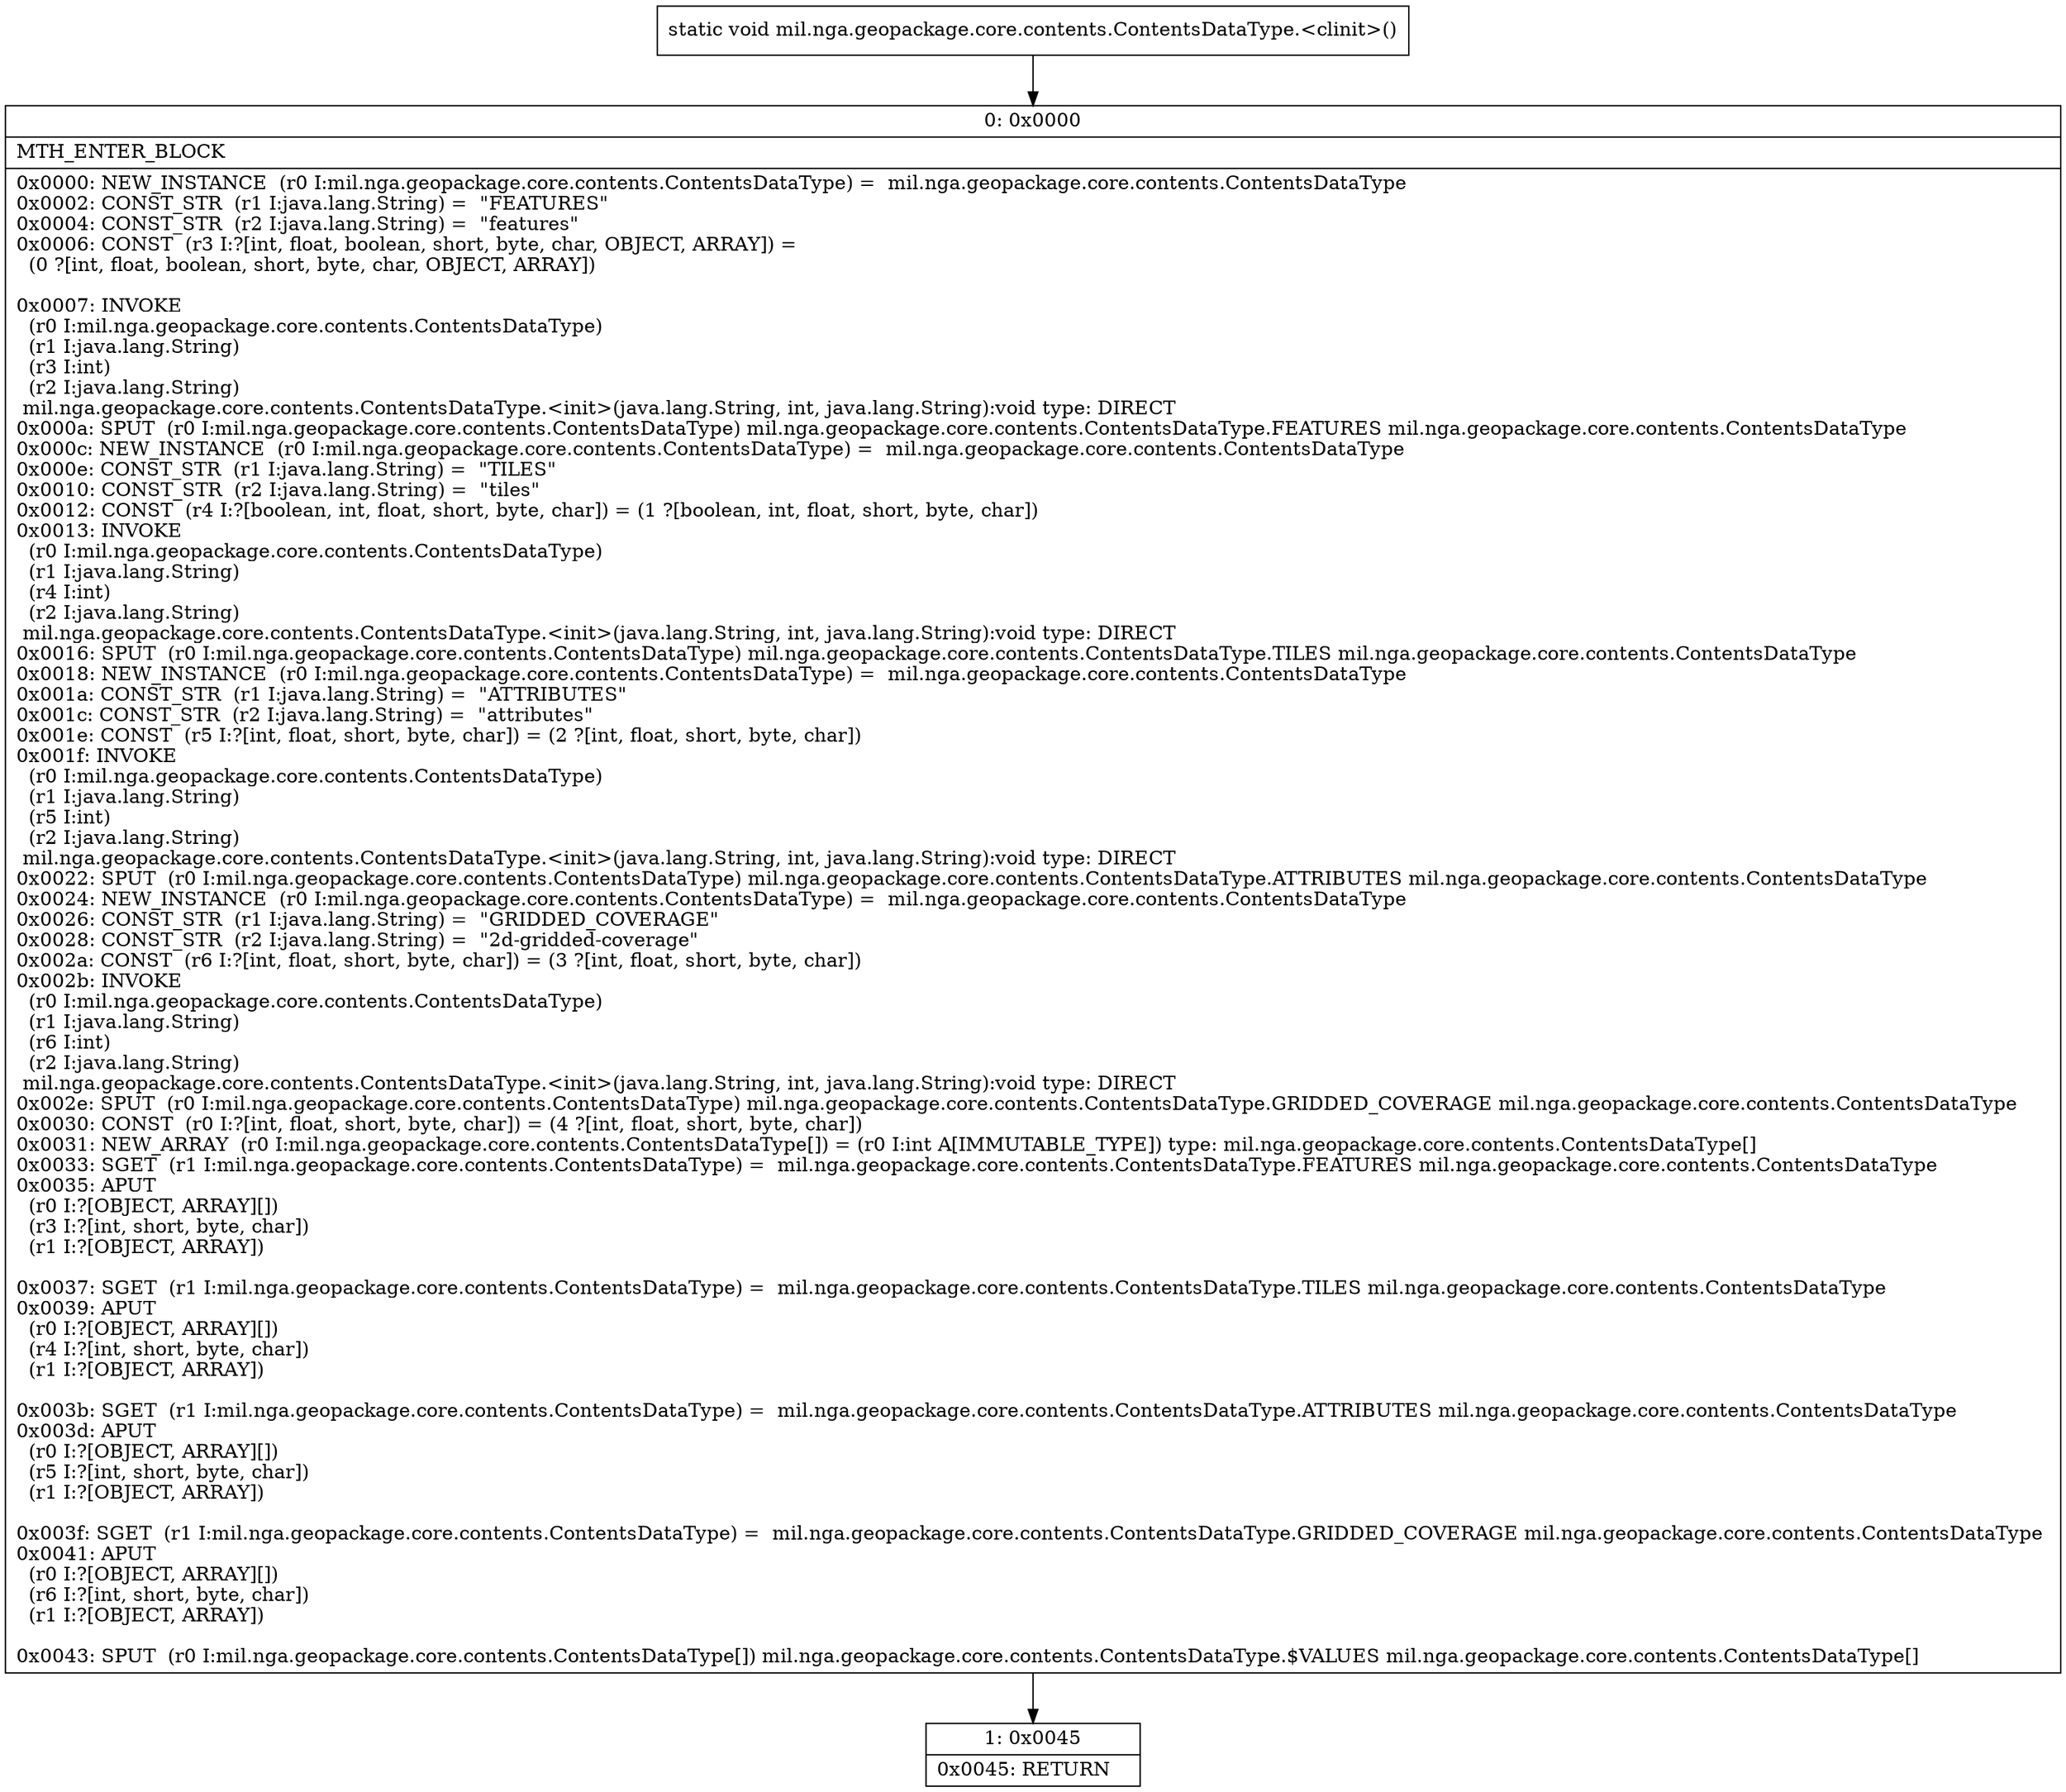 digraph "CFG formil.nga.geopackage.core.contents.ContentsDataType.\<clinit\>()V" {
Node_0 [shape=record,label="{0\:\ 0x0000|MTH_ENTER_BLOCK\l|0x0000: NEW_INSTANCE  (r0 I:mil.nga.geopackage.core.contents.ContentsDataType) =  mil.nga.geopackage.core.contents.ContentsDataType \l0x0002: CONST_STR  (r1 I:java.lang.String) =  \"FEATURES\" \l0x0004: CONST_STR  (r2 I:java.lang.String) =  \"features\" \l0x0006: CONST  (r3 I:?[int, float, boolean, short, byte, char, OBJECT, ARRAY]) = \l  (0 ?[int, float, boolean, short, byte, char, OBJECT, ARRAY])\l \l0x0007: INVOKE  \l  (r0 I:mil.nga.geopackage.core.contents.ContentsDataType)\l  (r1 I:java.lang.String)\l  (r3 I:int)\l  (r2 I:java.lang.String)\l mil.nga.geopackage.core.contents.ContentsDataType.\<init\>(java.lang.String, int, java.lang.String):void type: DIRECT \l0x000a: SPUT  (r0 I:mil.nga.geopackage.core.contents.ContentsDataType) mil.nga.geopackage.core.contents.ContentsDataType.FEATURES mil.nga.geopackage.core.contents.ContentsDataType \l0x000c: NEW_INSTANCE  (r0 I:mil.nga.geopackage.core.contents.ContentsDataType) =  mil.nga.geopackage.core.contents.ContentsDataType \l0x000e: CONST_STR  (r1 I:java.lang.String) =  \"TILES\" \l0x0010: CONST_STR  (r2 I:java.lang.String) =  \"tiles\" \l0x0012: CONST  (r4 I:?[boolean, int, float, short, byte, char]) = (1 ?[boolean, int, float, short, byte, char]) \l0x0013: INVOKE  \l  (r0 I:mil.nga.geopackage.core.contents.ContentsDataType)\l  (r1 I:java.lang.String)\l  (r4 I:int)\l  (r2 I:java.lang.String)\l mil.nga.geopackage.core.contents.ContentsDataType.\<init\>(java.lang.String, int, java.lang.String):void type: DIRECT \l0x0016: SPUT  (r0 I:mil.nga.geopackage.core.contents.ContentsDataType) mil.nga.geopackage.core.contents.ContentsDataType.TILES mil.nga.geopackage.core.contents.ContentsDataType \l0x0018: NEW_INSTANCE  (r0 I:mil.nga.geopackage.core.contents.ContentsDataType) =  mil.nga.geopackage.core.contents.ContentsDataType \l0x001a: CONST_STR  (r1 I:java.lang.String) =  \"ATTRIBUTES\" \l0x001c: CONST_STR  (r2 I:java.lang.String) =  \"attributes\" \l0x001e: CONST  (r5 I:?[int, float, short, byte, char]) = (2 ?[int, float, short, byte, char]) \l0x001f: INVOKE  \l  (r0 I:mil.nga.geopackage.core.contents.ContentsDataType)\l  (r1 I:java.lang.String)\l  (r5 I:int)\l  (r2 I:java.lang.String)\l mil.nga.geopackage.core.contents.ContentsDataType.\<init\>(java.lang.String, int, java.lang.String):void type: DIRECT \l0x0022: SPUT  (r0 I:mil.nga.geopackage.core.contents.ContentsDataType) mil.nga.geopackage.core.contents.ContentsDataType.ATTRIBUTES mil.nga.geopackage.core.contents.ContentsDataType \l0x0024: NEW_INSTANCE  (r0 I:mil.nga.geopackage.core.contents.ContentsDataType) =  mil.nga.geopackage.core.contents.ContentsDataType \l0x0026: CONST_STR  (r1 I:java.lang.String) =  \"GRIDDED_COVERAGE\" \l0x0028: CONST_STR  (r2 I:java.lang.String) =  \"2d\-gridded\-coverage\" \l0x002a: CONST  (r6 I:?[int, float, short, byte, char]) = (3 ?[int, float, short, byte, char]) \l0x002b: INVOKE  \l  (r0 I:mil.nga.geopackage.core.contents.ContentsDataType)\l  (r1 I:java.lang.String)\l  (r6 I:int)\l  (r2 I:java.lang.String)\l mil.nga.geopackage.core.contents.ContentsDataType.\<init\>(java.lang.String, int, java.lang.String):void type: DIRECT \l0x002e: SPUT  (r0 I:mil.nga.geopackage.core.contents.ContentsDataType) mil.nga.geopackage.core.contents.ContentsDataType.GRIDDED_COVERAGE mil.nga.geopackage.core.contents.ContentsDataType \l0x0030: CONST  (r0 I:?[int, float, short, byte, char]) = (4 ?[int, float, short, byte, char]) \l0x0031: NEW_ARRAY  (r0 I:mil.nga.geopackage.core.contents.ContentsDataType[]) = (r0 I:int A[IMMUTABLE_TYPE]) type: mil.nga.geopackage.core.contents.ContentsDataType[] \l0x0033: SGET  (r1 I:mil.nga.geopackage.core.contents.ContentsDataType) =  mil.nga.geopackage.core.contents.ContentsDataType.FEATURES mil.nga.geopackage.core.contents.ContentsDataType \l0x0035: APUT  \l  (r0 I:?[OBJECT, ARRAY][])\l  (r3 I:?[int, short, byte, char])\l  (r1 I:?[OBJECT, ARRAY])\l \l0x0037: SGET  (r1 I:mil.nga.geopackage.core.contents.ContentsDataType) =  mil.nga.geopackage.core.contents.ContentsDataType.TILES mil.nga.geopackage.core.contents.ContentsDataType \l0x0039: APUT  \l  (r0 I:?[OBJECT, ARRAY][])\l  (r4 I:?[int, short, byte, char])\l  (r1 I:?[OBJECT, ARRAY])\l \l0x003b: SGET  (r1 I:mil.nga.geopackage.core.contents.ContentsDataType) =  mil.nga.geopackage.core.contents.ContentsDataType.ATTRIBUTES mil.nga.geopackage.core.contents.ContentsDataType \l0x003d: APUT  \l  (r0 I:?[OBJECT, ARRAY][])\l  (r5 I:?[int, short, byte, char])\l  (r1 I:?[OBJECT, ARRAY])\l \l0x003f: SGET  (r1 I:mil.nga.geopackage.core.contents.ContentsDataType) =  mil.nga.geopackage.core.contents.ContentsDataType.GRIDDED_COVERAGE mil.nga.geopackage.core.contents.ContentsDataType \l0x0041: APUT  \l  (r0 I:?[OBJECT, ARRAY][])\l  (r6 I:?[int, short, byte, char])\l  (r1 I:?[OBJECT, ARRAY])\l \l0x0043: SPUT  (r0 I:mil.nga.geopackage.core.contents.ContentsDataType[]) mil.nga.geopackage.core.contents.ContentsDataType.$VALUES mil.nga.geopackage.core.contents.ContentsDataType[] \l}"];
Node_1 [shape=record,label="{1\:\ 0x0045|0x0045: RETURN   \l}"];
MethodNode[shape=record,label="{static void mil.nga.geopackage.core.contents.ContentsDataType.\<clinit\>() }"];
MethodNode -> Node_0;
Node_0 -> Node_1;
}

